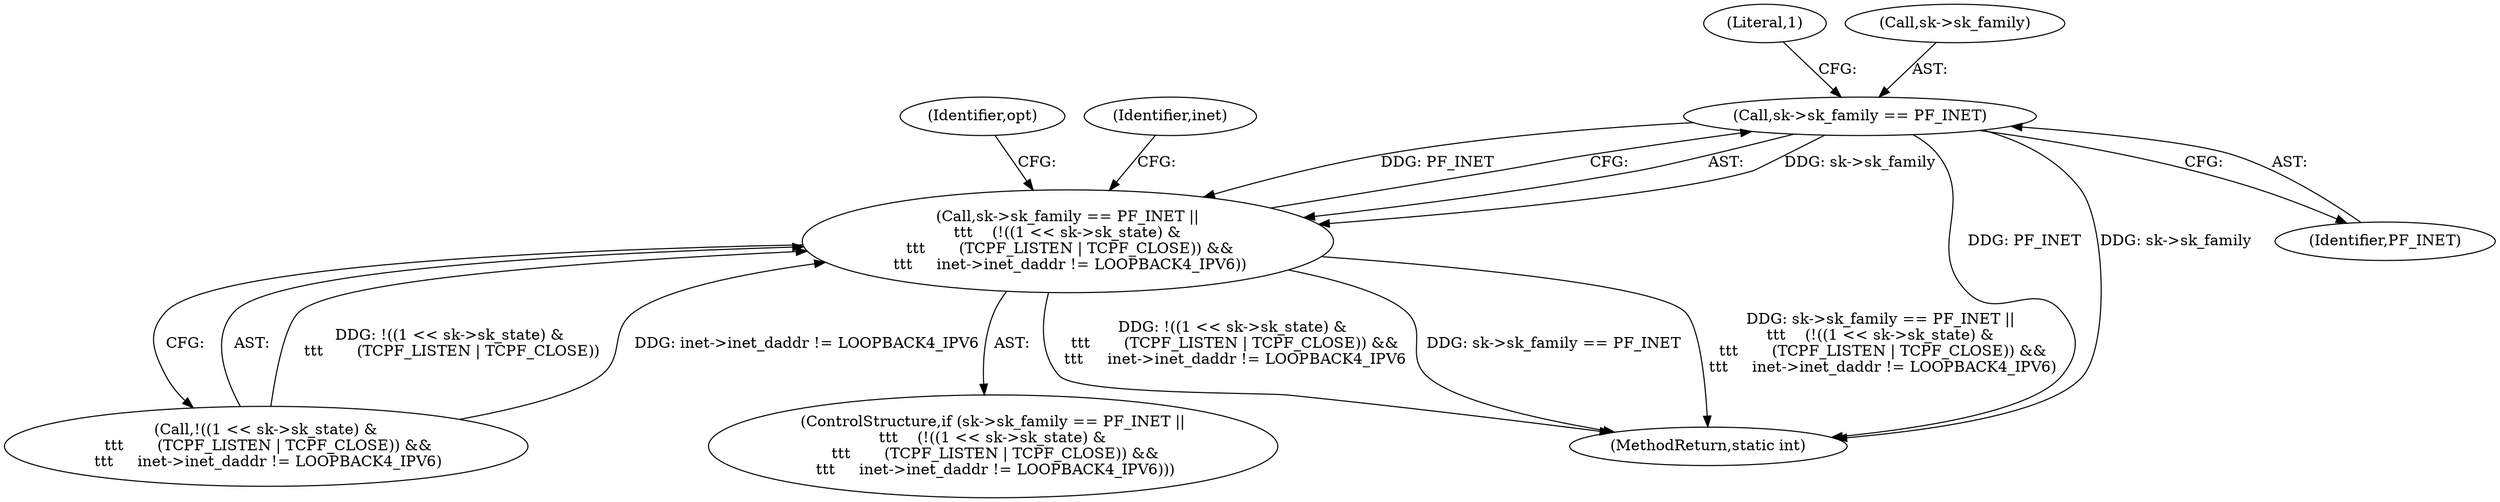 digraph "0_linux_f6d8bd051c391c1c0458a30b2a7abcd939329259_26@pointer" {
"1000299" [label="(Call,sk->sk_family == PF_INET)"];
"1000298" [label="(Call,sk->sk_family == PF_INET ||\n\t\t\t    (!((1 << sk->sk_state) &\n \t\t\t       (TCPF_LISTEN | TCPF_CLOSE)) &&\n \t\t\t     inet->inet_daddr != LOOPBACK4_IPV6))"];
"1000297" [label="(ControlStructure,if (sk->sk_family == PF_INET ||\n\t\t\t    (!((1 << sk->sk_state) &\n \t\t\t       (TCPF_LISTEN | TCPF_CLOSE)) &&\n \t\t\t     inet->inet_daddr != LOOPBACK4_IPV6)))"];
"1000298" [label="(Call,sk->sk_family == PF_INET ||\n\t\t\t    (!((1 << sk->sk_state) &\n \t\t\t       (TCPF_LISTEN | TCPF_CLOSE)) &&\n \t\t\t     inet->inet_daddr != LOOPBACK4_IPV6))"];
"1001720" [label="(MethodReturn,static int)"];
"1000349" [label="(Identifier,opt)"];
"1000304" [label="(Call,!((1 << sk->sk_state) &\n \t\t\t       (TCPF_LISTEN | TCPF_CLOSE)) &&\n \t\t\t     inet->inet_daddr != LOOPBACK4_IPV6)"];
"1000303" [label="(Identifier,PF_INET)"];
"1000299" [label="(Call,sk->sk_family == PF_INET)"];
"1000323" [label="(Identifier,inet)"];
"1000308" [label="(Literal,1)"];
"1000300" [label="(Call,sk->sk_family)"];
"1000299" -> "1000298"  [label="AST: "];
"1000299" -> "1000303"  [label="CFG: "];
"1000300" -> "1000299"  [label="AST: "];
"1000303" -> "1000299"  [label="AST: "];
"1000308" -> "1000299"  [label="CFG: "];
"1000298" -> "1000299"  [label="CFG: "];
"1000299" -> "1001720"  [label="DDG: PF_INET"];
"1000299" -> "1001720"  [label="DDG: sk->sk_family"];
"1000299" -> "1000298"  [label="DDG: sk->sk_family"];
"1000299" -> "1000298"  [label="DDG: PF_INET"];
"1000298" -> "1000297"  [label="AST: "];
"1000298" -> "1000304"  [label="CFG: "];
"1000304" -> "1000298"  [label="AST: "];
"1000323" -> "1000298"  [label="CFG: "];
"1000349" -> "1000298"  [label="CFG: "];
"1000298" -> "1001720"  [label="DDG: sk->sk_family == PF_INET ||\n\t\t\t    (!((1 << sk->sk_state) &\n \t\t\t       (TCPF_LISTEN | TCPF_CLOSE)) &&\n \t\t\t     inet->inet_daddr != LOOPBACK4_IPV6)"];
"1000298" -> "1001720"  [label="DDG: !((1 << sk->sk_state) &\n \t\t\t       (TCPF_LISTEN | TCPF_CLOSE)) &&\n \t\t\t     inet->inet_daddr != LOOPBACK4_IPV6"];
"1000298" -> "1001720"  [label="DDG: sk->sk_family == PF_INET"];
"1000304" -> "1000298"  [label="DDG: !((1 << sk->sk_state) &\n \t\t\t       (TCPF_LISTEN | TCPF_CLOSE))"];
"1000304" -> "1000298"  [label="DDG: inet->inet_daddr != LOOPBACK4_IPV6"];
}
